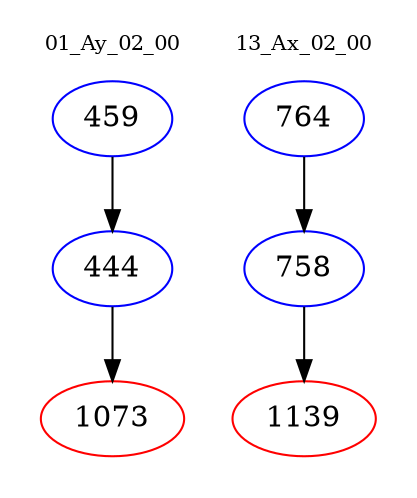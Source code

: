 digraph{
subgraph cluster_0 {
color = white
label = "01_Ay_02_00";
fontsize=10;
T0_459 [label="459", color="blue"]
T0_459 -> T0_444 [color="black"]
T0_444 [label="444", color="blue"]
T0_444 -> T0_1073 [color="black"]
T0_1073 [label="1073", color="red"]
}
subgraph cluster_1 {
color = white
label = "13_Ax_02_00";
fontsize=10;
T1_764 [label="764", color="blue"]
T1_764 -> T1_758 [color="black"]
T1_758 [label="758", color="blue"]
T1_758 -> T1_1139 [color="black"]
T1_1139 [label="1139", color="red"]
}
}
